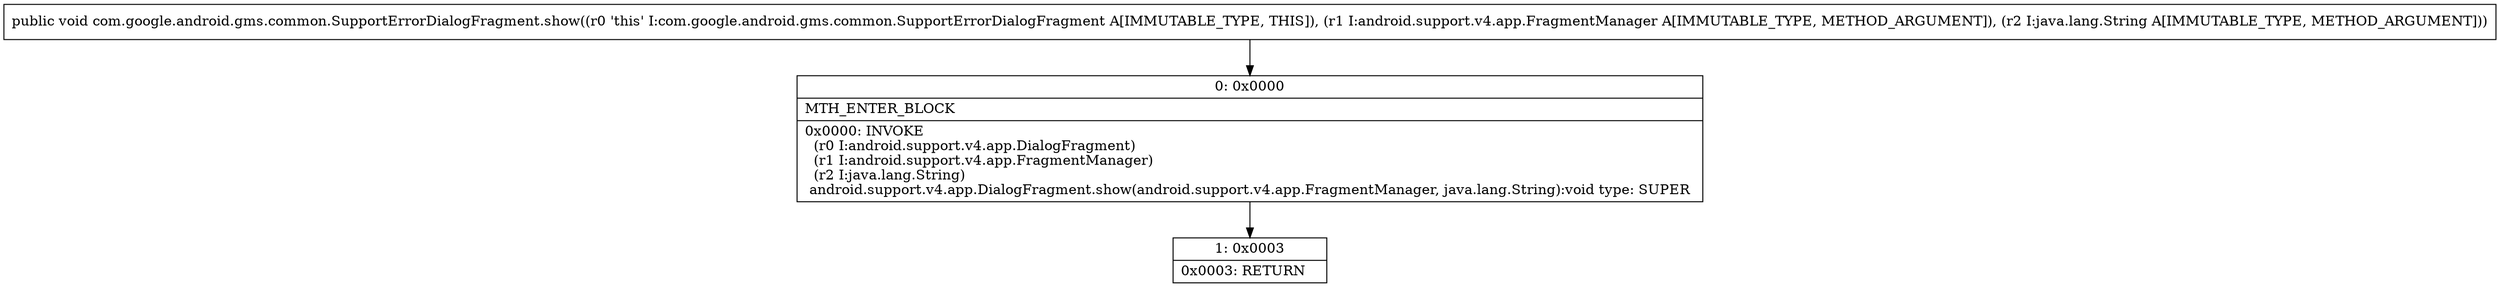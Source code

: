digraph "CFG forcom.google.android.gms.common.SupportErrorDialogFragment.show(Landroid\/support\/v4\/app\/FragmentManager;Ljava\/lang\/String;)V" {
Node_0 [shape=record,label="{0\:\ 0x0000|MTH_ENTER_BLOCK\l|0x0000: INVOKE  \l  (r0 I:android.support.v4.app.DialogFragment)\l  (r1 I:android.support.v4.app.FragmentManager)\l  (r2 I:java.lang.String)\l android.support.v4.app.DialogFragment.show(android.support.v4.app.FragmentManager, java.lang.String):void type: SUPER \l}"];
Node_1 [shape=record,label="{1\:\ 0x0003|0x0003: RETURN   \l}"];
MethodNode[shape=record,label="{public void com.google.android.gms.common.SupportErrorDialogFragment.show((r0 'this' I:com.google.android.gms.common.SupportErrorDialogFragment A[IMMUTABLE_TYPE, THIS]), (r1 I:android.support.v4.app.FragmentManager A[IMMUTABLE_TYPE, METHOD_ARGUMENT]), (r2 I:java.lang.String A[IMMUTABLE_TYPE, METHOD_ARGUMENT])) }"];
MethodNode -> Node_0;
Node_0 -> Node_1;
}

